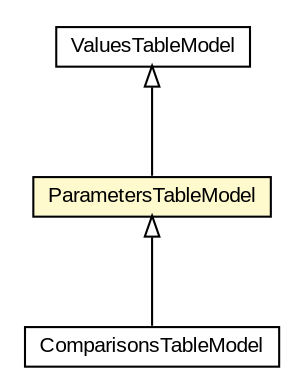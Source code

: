#!/usr/local/bin/dot
#
# Class diagram 
# Generated by UMLGraph version 5.3 (http://www.umlgraph.org/)
#

digraph G {
	edge [fontname="arial",fontsize=10,labelfontname="arial",labelfontsize=10];
	node [fontname="arial",fontsize=10,shape=plaintext];
	nodesep=0.25;
	ranksep=0.5;
	// context.arch.intelligibility.presenters.TablePanelPresenter.ValuesTableModel
	c145271 [label=<<table title="context.arch.intelligibility.presenters.TablePanelPresenter.ValuesTableModel" border="0" cellborder="1" cellspacing="0" cellpadding="2" port="p" href="./TablePanelPresenter.ValuesTableModel.html">
		<tr><td><table border="0" cellspacing="0" cellpadding="1">
<tr><td align="center" balign="center"> ValuesTableModel </td></tr>
		</table></td></tr>
		</table>>, fontname="arial", fontcolor="black", fontsize=10.0];
	// context.arch.intelligibility.presenters.TablePanelPresenter.ParametersTableModel
	c145272 [label=<<table title="context.arch.intelligibility.presenters.TablePanelPresenter.ParametersTableModel" border="0" cellborder="1" cellspacing="0" cellpadding="2" port="p" bgcolor="lemonChiffon" href="./TablePanelPresenter.ParametersTableModel.html">
		<tr><td><table border="0" cellspacing="0" cellpadding="1">
<tr><td align="center" balign="center"> ParametersTableModel </td></tr>
		</table></td></tr>
		</table>>, fontname="arial", fontcolor="black", fontsize=10.0];
	// context.arch.intelligibility.presenters.TablePanelPresenter.ComparisonsTableModel
	c145273 [label=<<table title="context.arch.intelligibility.presenters.TablePanelPresenter.ComparisonsTableModel" border="0" cellborder="1" cellspacing="0" cellpadding="2" port="p" href="./TablePanelPresenter.ComparisonsTableModel.html">
		<tr><td><table border="0" cellspacing="0" cellpadding="1">
<tr><td align="center" balign="center"> ComparisonsTableModel </td></tr>
		</table></td></tr>
		</table>>, fontname="arial", fontcolor="black", fontsize=10.0];
	//context.arch.intelligibility.presenters.TablePanelPresenter.ParametersTableModel extends context.arch.intelligibility.presenters.TablePanelPresenter.ValuesTableModel
	c145271:p -> c145272:p [dir=back,arrowtail=empty];
	//context.arch.intelligibility.presenters.TablePanelPresenter.ComparisonsTableModel extends context.arch.intelligibility.presenters.TablePanelPresenter.ParametersTableModel
	c145272:p -> c145273:p [dir=back,arrowtail=empty];
}

